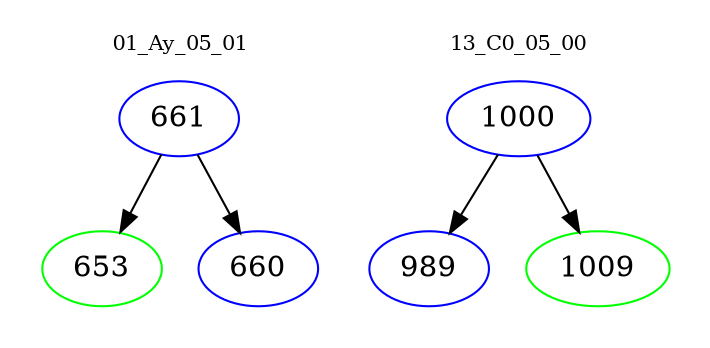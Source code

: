 digraph{
subgraph cluster_0 {
color = white
label = "01_Ay_05_01";
fontsize=10;
T0_661 [label="661", color="blue"]
T0_661 -> T0_653 [color="black"]
T0_653 [label="653", color="green"]
T0_661 -> T0_660 [color="black"]
T0_660 [label="660", color="blue"]
}
subgraph cluster_1 {
color = white
label = "13_C0_05_00";
fontsize=10;
T1_1000 [label="1000", color="blue"]
T1_1000 -> T1_989 [color="black"]
T1_989 [label="989", color="blue"]
T1_1000 -> T1_1009 [color="black"]
T1_1009 [label="1009", color="green"]
}
}
